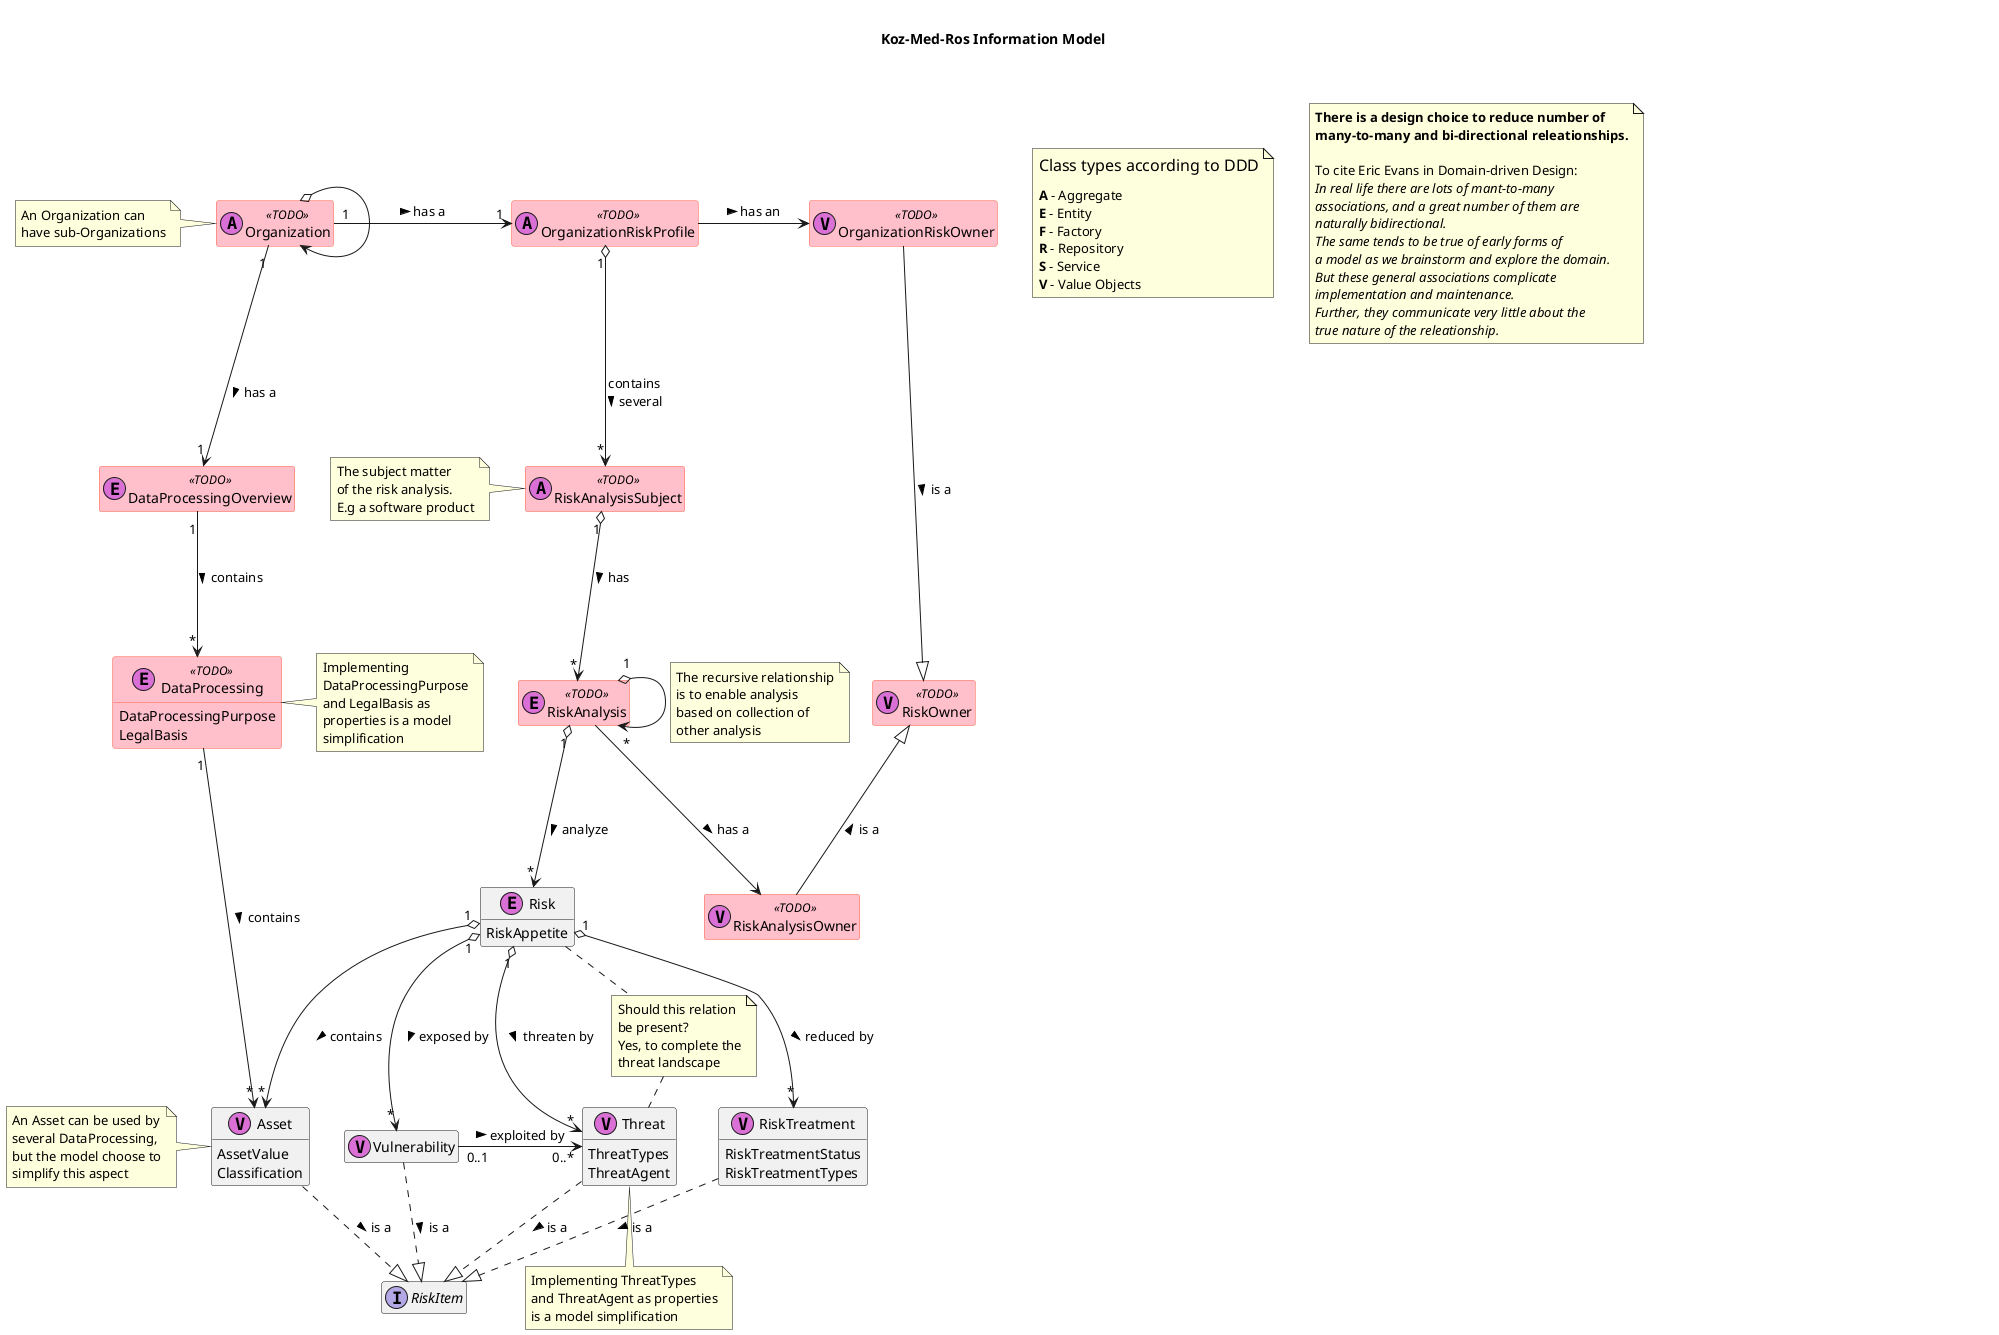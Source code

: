 @startuml
title \nKoz-Med-Ros Information Model\n\n
note as N0
    <size:16>Class types according to DDD</size>
    <size:8> </size>
    <b>A</b> - Aggregate
    <b>E</b> - Entity
    <b>F</b> - Factory
    <b>R</b> - Repository
    <b>S</b> - Service
    <b>V</b> - Value Objects
end note
note as N1
    <b>There is a design choice to reduce number of
    <b>many-to-many and bi-directional releationships.

    To cite Eric Evans in Domain-driven Design:
    <i>In real life there are lots of mant-to-many
    <i>associations, and a great number of them are
    <i>naturally bidirectional.
    <i>The same tends to be true of early forms of
    <i>a model as we brainstorm and explore the domain.
    <i>But these general associations complicate
    <i>implementation and maintenance.
    <i>Further, they communicate very little about the
    <i>true nature of the releationship.</i>
end note

skinparam class {
    BackgroundColor<<TODO>> Pink
    BorderColor<<TODO>> Tomato
}
skinparam stereotypeCBackgroundColor<<TODO>> LightGray

class Asset <<(V,orchid)>> {
  AssetValue
  Classification
}
note left of Asset : An Asset can be used by\nseveral DataProcessing,\nbut the model choose to\nsimplify this aspect

class AssetValue <<(V,orchid)>>
hide AssetValue

enum AssetValueTypes {
    CONFIDENCIALITYVALUE
    INTEGRITYVALUE
    AVAILABILITYVALUE
}
hide AssetValueTypes

class DataProcessingOverview <<(E,orchid)TODO>>
class DataProcessing <<(E,orchid)TODO>>
{
    DataProcessingPurpose
    LegalBasis
}
note right: Implementing\nDataProcessingPurpose\nand LegalBasis as\nproperties is a model\nsimplification

class DataProcessingPurpose <<(V,orchid)TODO>>
hide DataProcessingPurpose
class LegalBasis <<(V,orchid)TODO>>
hide LegalBasis
class Organization <<(A,orchid)TODO>>
class OrganizationRiskProfile <<(A,orchid)TODO>>
class OrganizationRiskOwner <<(V,orchid)TODO>>
class RiskAnalysisSubject <<(A,orchid)TODO>>
note left of RiskAnalysisSubject : The subject matter\nof the risk analysis.\nE.g a software product
class Risk <<(E,orchid)>>
{
    RiskAppetite
}
class RiskAnalysis <<(E,orchid)TODO>>
class RiskAppetite <<(V,orchid)>>
hide RiskAppetite

class RiskAnalysisOwner <<(V,orchid)TODO>>
class RiskOwner <<(V,orchid)TODO>>
interface RiskItem
class RiskTreatment <<(V,orchid)>> {
    RiskTreatmentStatus
    RiskTreatmentTypes
}
enum RiskTreatmentStatus {
    EXISTING
    PLANNED
    IMPLEMENTED
}
hide RiskTreatmentStatus

enum RiskTreatmentTypes {
    PROBABILITY_RISK_TREATMENT
    CONSEQUENCE_RISK_TREATMENT
}
hide RiskTreatmentTypes

enum SeverityLevels {
    NONE
    INSIGNIFICANT
    LOW
    MODERATE
    HIGH
    EXTREME
    INVALID
}
hide SeverityLevels

class Threat <<(V,orchid)>> {
    ThreatTypes
    ThreatAgent
}
note bottom: Implementing ThreatTypes\nand ThreatAgent as properties\nis a model simplification

class ThreatAgent <<(V,orchid)>>
hide ThreatAgent
enum ThreatAgentType {
    HUMAN
    ENVIRONMENTAL
}
hide ThreatAgentType

enum ThreatTypes {
    DELIBERATE
    ACCIDENTAL
    ENVIRONMENTAL
}
hide ThreatTypes

class Vulnerability <<(V,orchid)>>

'------ Relations --------
Organization "1" -> "1" OrganizationRiskProfile : has a >
Organization o--> Organization
note left of Organization : An Organization can\nhave sub-Organizations

Organization "1" --> "1" DataProcessingOverview : has a >
DataProcessingOverview "1" --> "*" DataProcessing : contains >
DataProcessing "1" --> "*" Asset : contains >

OrganizationRiskProfile "1" o--> "*" RiskAnalysisSubject : contains\nseveral >
RiskAnalysisSubject "1" o--> "*" RiskAnalysis : has >
OrganizationRiskProfile  -> OrganizationRiskOwner : has an >
RiskAnalysis "1" o--> "*" RiskAnalysis
note bottom on link :The recursive relationship\nis to enable analysis\nbased on collection of\nother analysis
RiskAnalysis "1" o--> "*" Risk : analyze >
RiskAnalysis -> RiskAnalysisOwner : has a >
OrganizationRiskOwner ---|> RiskOwner : is a >
RiskOwner <|--  RiskAnalysisOwner :is a <
Risk "1" o--> "*" Asset :contains >
Risk "1" o--> "*" Threat :threaten by >
note as N2
    Should this relation
    be present?
    Yes, to complete the
    threat landscape
end note
Risk . N2
N2 . Threat

Risk "1" o--> "*" Vulnerability :exposed by >
Risk "1" o--> "*" RiskTreatment :reduced by >

Asset ..|> RiskItem :is a >
Vulnerability ..|> RiskItem :is a >
RiskTreatment ..|> RiskItem :is a >
Threat ..|> RiskItem :is a >

Vulnerability "0..1" -right> "0..*" Threat : exploited by >

hide empty members
@enduml